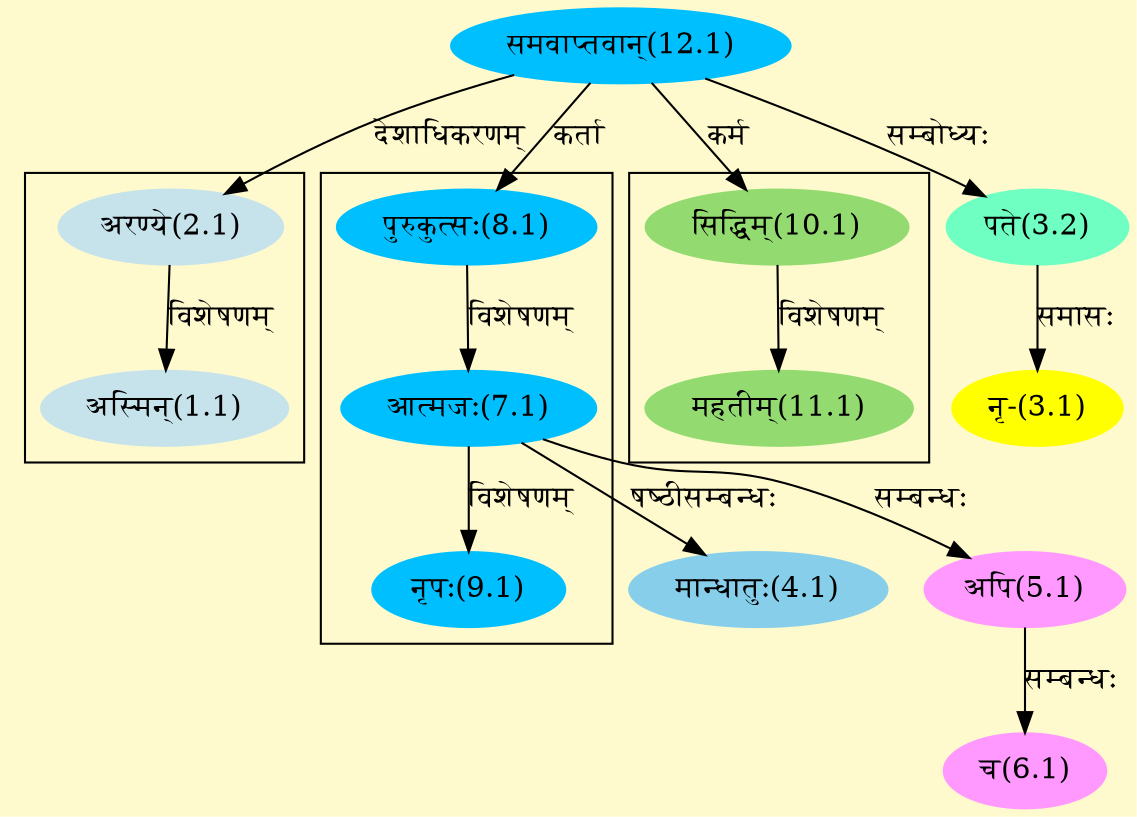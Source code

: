 digraph G{
rankdir=BT;
 compound=true;
 bgcolor="lemonchiffon1";

subgraph cluster_1{
Node1_1 [style=filled, color="#C6E2EB" label = "अस्मिन्(1.1)"]
Node2_1 [style=filled, color="#C6E2EB" label = "अरण्ये(2.1)"]

}

subgraph cluster_2{
Node7_1 [style=filled, color="#00BFFF" label = "आत्मजः(7.1)"]
Node8_1 [style=filled, color="#00BFFF" label = "पुरुकुत्सः(8.1)"]
Node9_1 [style=filled, color="#00BFFF" label = "नृपः(9.1)"]

}

subgraph cluster_3{
Node11_1 [style=filled, color="#93DB70" label = "महतीम्(11.1)"]
Node10_1 [style=filled, color="#93DB70" label = "सिद्धिम्(10.1)"]

}
Node2_1 [style=filled, color="#C6E2EB" label = "अरण्ये(2.1)"]
Node12_1 [style=filled, color="#00BFFF" label = "समवाप्तवान्(12.1)"]
Node3_1 [style=filled, color="#FFFF00" label = "नृ-(3.1)"]
Node3_2 [style=filled, color="#6FFFC3" label = "पते(3.2)"]
Node4_1 [style=filled, color="#87CEEB" label = "मान्धातुः(4.1)"]
Node7_1 [style=filled, color="#00BFFF" label = "आत्मजः(7.1)"]
Node5_1 [style=filled, color="#FF99FF" label = "अपि(5.1)"]
Node6_1 [style=filled, color="#FF99FF" label = "च(6.1)"]
Node8_1 [style=filled, color="#00BFFF" label = "पुरुकुत्सः(8.1)"]
Node10_1 [style=filled, color="#93DB70" label = "सिद्धिम्(10.1)"]
/* Start of Relations section */

Node1_1 -> Node2_1 [  label="विशेषणम्"  dir="back" ]
Node2_1 -> Node12_1 [  label="देशाधिकरणम्"  dir="back" ]
Node3_1 -> Node3_2 [  label="समासः"  dir="back" ]
Node3_2 -> Node12_1 [  label="सम्बोध्यः"  dir="back" ]
Node4_1 -> Node7_1 [  label="षष्ठीसम्बन्धः"  dir="back" ]
Node5_1 -> Node7_1 [  label="सम्बन्धः"  dir="back" ]
Node6_1 -> Node5_1 [  label="सम्बन्धः"  dir="back" ]
Node7_1 -> Node8_1 [  label="विशेषणम्"  dir="back" ]
Node8_1 -> Node12_1 [  label="कर्ता"  dir="back" ]
Node9_1 -> Node7_1 [  label="विशेषणम्"  dir="back" ]
Node10_1 -> Node12_1 [  label="कर्म"  dir="back" ]
Node11_1 -> Node10_1 [  label="विशेषणम्"  dir="back" ]
}
